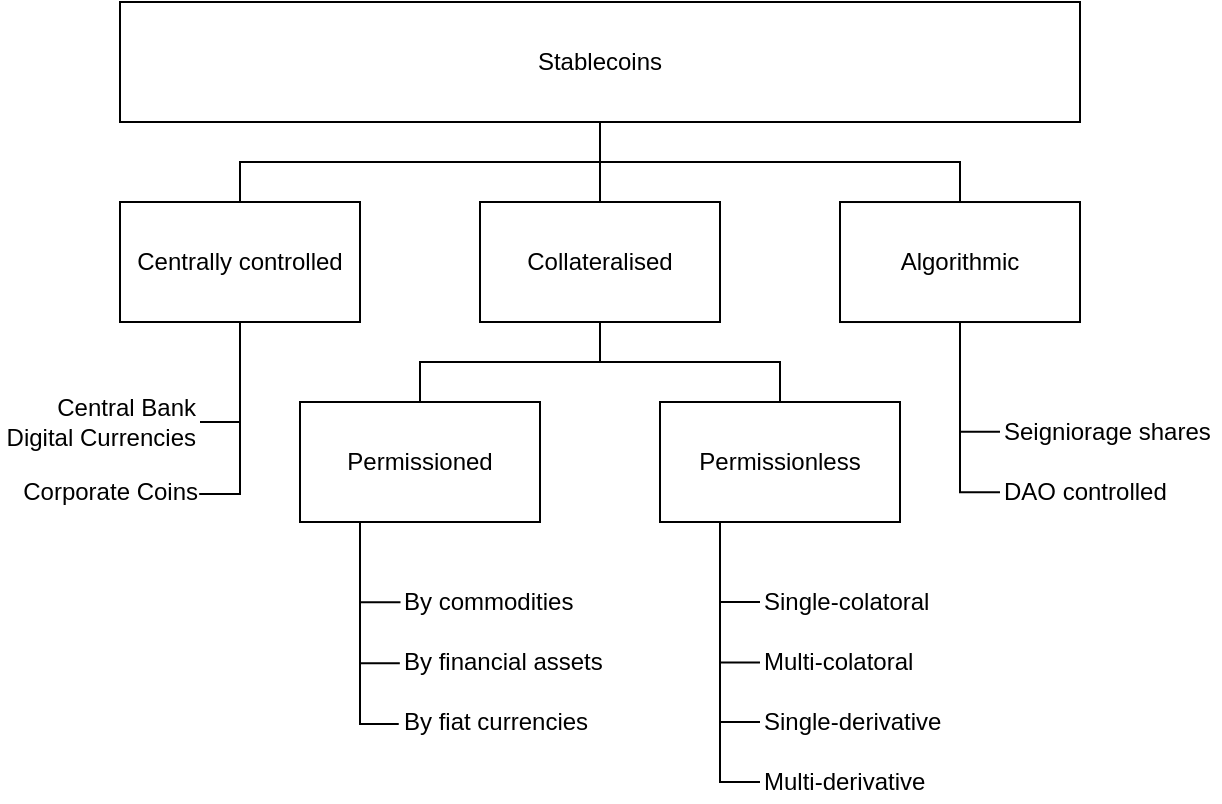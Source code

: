 <mxfile version="14.8.4" type="github">
  <diagram id="N13bFzYinG4LB2TxntSP" name="Page-1">
    <mxGraphModel dx="1412" dy="697" grid="1" gridSize="10" guides="1" tooltips="1" connect="1" arrows="1" fold="1" page="1" pageScale="1" pageWidth="850" pageHeight="1100" math="0" shadow="0">
      <root>
        <mxCell id="0" />
        <mxCell id="1" parent="0" />
        <mxCell id="s-KJNOldX9j6S-8tBvY--27" style="edgeStyle=orthogonalEdgeStyle;rounded=0;orthogonalLoop=1;jettySize=auto;html=1;entryX=0.5;entryY=0;entryDx=0;entryDy=0;endArrow=none;endFill=0;" parent="1" source="s-KJNOldX9j6S-8tBvY--1" target="s-KJNOldX9j6S-8tBvY--6" edge="1">
          <mxGeometry relative="1" as="geometry" />
        </mxCell>
        <mxCell id="s-KJNOldX9j6S-8tBvY--29" style="edgeStyle=orthogonalEdgeStyle;rounded=0;orthogonalLoop=1;jettySize=auto;html=1;endArrow=none;endFill=0;exitX=0.5;exitY=1;exitDx=0;exitDy=0;" parent="1" source="s-KJNOldX9j6S-8tBvY--1" target="s-KJNOldX9j6S-8tBvY--3" edge="1">
          <mxGeometry relative="1" as="geometry" />
        </mxCell>
        <mxCell id="s-KJNOldX9j6S-8tBvY--30" style="edgeStyle=orthogonalEdgeStyle;rounded=0;orthogonalLoop=1;jettySize=auto;html=1;entryX=0.5;entryY=0;entryDx=0;entryDy=0;endArrow=none;endFill=0;exitX=0.5;exitY=1;exitDx=0;exitDy=0;" parent="1" source="s-KJNOldX9j6S-8tBvY--1" target="s-KJNOldX9j6S-8tBvY--7" edge="1">
          <mxGeometry relative="1" as="geometry" />
        </mxCell>
        <mxCell id="s-KJNOldX9j6S-8tBvY--1" value="Stablecoins" style="rounded=0;whiteSpace=wrap;html=1;" parent="1" vertex="1">
          <mxGeometry x="110" y="130" width="480" height="60" as="geometry" />
        </mxCell>
        <mxCell id="GlD-1lXpTiAxiUlu8F3E-10" style="edgeStyle=orthogonalEdgeStyle;rounded=0;orthogonalLoop=1;jettySize=auto;html=1;exitX=0.5;exitY=1;exitDx=0;exitDy=0;entryX=1;entryY=0.5;entryDx=0;entryDy=0;endArrow=none;endFill=0;" parent="1" source="s-KJNOldX9j6S-8tBvY--3" target="GlD-1lXpTiAxiUlu8F3E-8" edge="1">
          <mxGeometry relative="1" as="geometry" />
        </mxCell>
        <mxCell id="GlD-1lXpTiAxiUlu8F3E-11" style="edgeStyle=orthogonalEdgeStyle;rounded=0;orthogonalLoop=1;jettySize=auto;html=1;exitX=0.5;exitY=1;exitDx=0;exitDy=0;entryX=0.996;entryY=0.544;entryDx=0;entryDy=0;entryPerimeter=0;endArrow=none;endFill=0;" parent="1" source="s-KJNOldX9j6S-8tBvY--3" target="GlD-1lXpTiAxiUlu8F3E-9" edge="1">
          <mxGeometry relative="1" as="geometry" />
        </mxCell>
        <mxCell id="s-KJNOldX9j6S-8tBvY--3" value="Centrally controlled" style="rounded=0;whiteSpace=wrap;html=1;" parent="1" vertex="1">
          <mxGeometry x="110" y="230" width="120" height="60" as="geometry" />
        </mxCell>
        <mxCell id="s-KJNOldX9j6S-8tBvY--33" style="edgeStyle=orthogonalEdgeStyle;rounded=0;orthogonalLoop=1;jettySize=auto;html=1;exitX=0.25;exitY=1;exitDx=0;exitDy=0;entryX=-0.001;entryY=0.506;entryDx=0;entryDy=0;entryPerimeter=0;endArrow=none;endFill=0;" parent="1" source="s-KJNOldX9j6S-8tBvY--4" target="s-KJNOldX9j6S-8tBvY--18" edge="1">
          <mxGeometry relative="1" as="geometry" />
        </mxCell>
        <mxCell id="s-KJNOldX9j6S-8tBvY--34" style="edgeStyle=orthogonalEdgeStyle;rounded=0;orthogonalLoop=1;jettySize=auto;html=1;exitX=0.25;exitY=1;exitDx=0;exitDy=0;entryX=-0.004;entryY=0.519;entryDx=0;entryDy=0;entryPerimeter=0;endArrow=none;endFill=0;" parent="1" source="s-KJNOldX9j6S-8tBvY--4" target="s-KJNOldX9j6S-8tBvY--20" edge="1">
          <mxGeometry relative="1" as="geometry" />
        </mxCell>
        <mxCell id="s-KJNOldX9j6S-8tBvY--35" style="edgeStyle=orthogonalEdgeStyle;rounded=0;orthogonalLoop=1;jettySize=auto;html=1;exitX=0.25;exitY=1;exitDx=0;exitDy=0;entryX=-0.009;entryY=0.55;entryDx=0;entryDy=0;entryPerimeter=0;endArrow=none;endFill=0;" parent="1" source="s-KJNOldX9j6S-8tBvY--4" target="s-KJNOldX9j6S-8tBvY--19" edge="1">
          <mxGeometry relative="1" as="geometry" />
        </mxCell>
        <mxCell id="s-KJNOldX9j6S-8tBvY--4" value="Permissioned" style="rounded=0;whiteSpace=wrap;html=1;" parent="1" vertex="1">
          <mxGeometry x="200" y="330" width="120" height="60" as="geometry" />
        </mxCell>
        <mxCell id="s-KJNOldX9j6S-8tBvY--37" style="edgeStyle=orthogonalEdgeStyle;rounded=0;orthogonalLoop=1;jettySize=auto;html=1;exitX=0.25;exitY=1;exitDx=0;exitDy=0;entryX=0;entryY=0.5;entryDx=0;entryDy=0;endArrow=none;endFill=0;" parent="1" source="s-KJNOldX9j6S-8tBvY--5" target="s-KJNOldX9j6S-8tBvY--15" edge="1">
          <mxGeometry relative="1" as="geometry" />
        </mxCell>
        <mxCell id="s-KJNOldX9j6S-8tBvY--38" style="edgeStyle=orthogonalEdgeStyle;rounded=0;orthogonalLoop=1;jettySize=auto;html=1;exitX=0.25;exitY=1;exitDx=0;exitDy=0;entryX=0;entryY=0.5;entryDx=0;entryDy=0;endArrow=none;endFill=0;" parent="1" source="s-KJNOldX9j6S-8tBvY--5" target="s-KJNOldX9j6S-8tBvY--16" edge="1">
          <mxGeometry relative="1" as="geometry" />
        </mxCell>
        <mxCell id="GlD-1lXpTiAxiUlu8F3E-3" style="edgeStyle=orthogonalEdgeStyle;rounded=0;orthogonalLoop=1;jettySize=auto;html=1;exitX=0.25;exitY=1;exitDx=0;exitDy=0;entryX=0;entryY=0.5;entryDx=0;entryDy=0;endArrow=none;endFill=0;" parent="1" source="s-KJNOldX9j6S-8tBvY--5" target="GlD-1lXpTiAxiUlu8F3E-1" edge="1">
          <mxGeometry relative="1" as="geometry" />
        </mxCell>
        <mxCell id="GlD-1lXpTiAxiUlu8F3E-4" style="edgeStyle=orthogonalEdgeStyle;rounded=0;orthogonalLoop=1;jettySize=auto;html=1;exitX=0.25;exitY=1;exitDx=0;exitDy=0;entryX=0;entryY=0.5;entryDx=0;entryDy=0;endArrow=none;endFill=0;" parent="1" source="s-KJNOldX9j6S-8tBvY--5" target="GlD-1lXpTiAxiUlu8F3E-2" edge="1">
          <mxGeometry relative="1" as="geometry" />
        </mxCell>
        <mxCell id="s-KJNOldX9j6S-8tBvY--5" value="Permissionless" style="rounded=0;whiteSpace=wrap;html=1;" parent="1" vertex="1">
          <mxGeometry x="380" y="330" width="120" height="60" as="geometry" />
        </mxCell>
        <mxCell id="s-KJNOldX9j6S-8tBvY--31" style="edgeStyle=orthogonalEdgeStyle;rounded=0;orthogonalLoop=1;jettySize=auto;html=1;exitX=0.5;exitY=1;exitDx=0;exitDy=0;entryX=0.5;entryY=0;entryDx=0;entryDy=0;endArrow=none;endFill=0;" parent="1" source="s-KJNOldX9j6S-8tBvY--6" target="s-KJNOldX9j6S-8tBvY--4" edge="1">
          <mxGeometry relative="1" as="geometry" />
        </mxCell>
        <mxCell id="s-KJNOldX9j6S-8tBvY--32" style="edgeStyle=orthogonalEdgeStyle;rounded=0;orthogonalLoop=1;jettySize=auto;html=1;exitX=0.5;exitY=1;exitDx=0;exitDy=0;entryX=0.5;entryY=0;entryDx=0;entryDy=0;endArrow=none;endFill=0;" parent="1" source="s-KJNOldX9j6S-8tBvY--6" target="s-KJNOldX9j6S-8tBvY--5" edge="1">
          <mxGeometry relative="1" as="geometry" />
        </mxCell>
        <mxCell id="s-KJNOldX9j6S-8tBvY--6" value="Collateralised" style="rounded=0;whiteSpace=wrap;html=1;" parent="1" vertex="1">
          <mxGeometry x="290" y="230" width="120" height="60" as="geometry" />
        </mxCell>
        <mxCell id="s-KJNOldX9j6S-8tBvY--7" value="Algorithmic" style="rounded=0;whiteSpace=wrap;html=1;" parent="1" vertex="1">
          <mxGeometry x="470" y="230.01" width="120" height="60" as="geometry" />
        </mxCell>
        <mxCell id="s-KJNOldX9j6S-8tBvY--15" value="Single-colatoral" style="text;html=1;strokeColor=none;fillColor=none;align=left;verticalAlign=middle;whiteSpace=wrap;rounded=0;" parent="1" vertex="1">
          <mxGeometry x="430" y="420" width="100" height="20" as="geometry" />
        </mxCell>
        <mxCell id="s-KJNOldX9j6S-8tBvY--16" value="Multi-colatoral" style="text;html=1;strokeColor=none;fillColor=none;align=left;verticalAlign=middle;whiteSpace=wrap;rounded=0;" parent="1" vertex="1">
          <mxGeometry x="430" y="450.23" width="100" height="20" as="geometry" />
        </mxCell>
        <mxCell id="s-KJNOldX9j6S-8tBvY--18" value="By commodities" style="text;html=1;align=left;verticalAlign=middle;resizable=0;points=[];autosize=1;strokeColor=none;" parent="1" vertex="1">
          <mxGeometry x="250.36" y="420" width="100" height="20" as="geometry" />
        </mxCell>
        <mxCell id="s-KJNOldX9j6S-8tBvY--19" value="By fiat currencies" style="text;html=1;align=left;verticalAlign=middle;resizable=0;points=[];autosize=1;strokeColor=none;" parent="1" vertex="1">
          <mxGeometry x="250.36" y="480" width="110" height="20" as="geometry" />
        </mxCell>
        <mxCell id="s-KJNOldX9j6S-8tBvY--20" value="By financial assets" style="text;html=1;align=left;verticalAlign=middle;resizable=0;points=[];autosize=1;strokeColor=none;" parent="1" vertex="1">
          <mxGeometry x="250.36" y="450.23" width="110" height="20" as="geometry" />
        </mxCell>
        <mxCell id="GlD-1lXpTiAxiUlu8F3E-5" style="edgeStyle=orthogonalEdgeStyle;rounded=0;orthogonalLoop=1;jettySize=auto;html=1;exitX=0;exitY=0.5;exitDx=0;exitDy=0;entryX=0.5;entryY=1;entryDx=0;entryDy=0;endArrow=none;endFill=0;" parent="1" source="s-KJNOldX9j6S-8tBvY--39" target="s-KJNOldX9j6S-8tBvY--7" edge="1">
          <mxGeometry relative="1" as="geometry" />
        </mxCell>
        <mxCell id="s-KJNOldX9j6S-8tBvY--39" value="Seigniorage shares" style="text;html=1;strokeColor=none;fillColor=none;align=left;verticalAlign=middle;whiteSpace=wrap;rounded=0;" parent="1" vertex="1">
          <mxGeometry x="550" y="334.89" width="110" height="20" as="geometry" />
        </mxCell>
        <mxCell id="GlD-1lXpTiAxiUlu8F3E-6" style="edgeStyle=orthogonalEdgeStyle;rounded=0;orthogonalLoop=1;jettySize=auto;html=1;exitX=0;exitY=0.5;exitDx=0;exitDy=0;endArrow=none;endFill=0;" parent="1" source="s-KJNOldX9j6S-8tBvY--40" edge="1">
          <mxGeometry relative="1" as="geometry">
            <mxPoint x="530" y="290.01" as="targetPoint" />
          </mxGeometry>
        </mxCell>
        <mxCell id="s-KJNOldX9j6S-8tBvY--40" value="DAO controlled" style="text;html=1;strokeColor=none;fillColor=none;align=left;verticalAlign=middle;whiteSpace=wrap;rounded=0;" parent="1" vertex="1">
          <mxGeometry x="550" y="365.12" width="100" height="20" as="geometry" />
        </mxCell>
        <mxCell id="GlD-1lXpTiAxiUlu8F3E-1" value="Single-derivative" style="text;html=1;strokeColor=none;fillColor=none;align=left;verticalAlign=middle;whiteSpace=wrap;rounded=0;" parent="1" vertex="1">
          <mxGeometry x="430" y="480" width="100" height="20" as="geometry" />
        </mxCell>
        <mxCell id="GlD-1lXpTiAxiUlu8F3E-2" value="Multi-derivative" style="text;html=1;strokeColor=none;fillColor=none;align=left;verticalAlign=middle;whiteSpace=wrap;rounded=0;" parent="1" vertex="1">
          <mxGeometry x="430" y="510" width="100" height="20" as="geometry" />
        </mxCell>
        <mxCell id="GlD-1lXpTiAxiUlu8F3E-8" value="Central Bank Digital Currencies" style="text;html=1;strokeColor=none;fillColor=none;align=right;verticalAlign=middle;whiteSpace=wrap;rounded=0;" parent="1" vertex="1">
          <mxGeometry x="50" y="330" width="100" height="20" as="geometry" />
        </mxCell>
        <mxCell id="GlD-1lXpTiAxiUlu8F3E-9" value="Corporate Coins" style="text;html=1;align=right;verticalAlign=middle;resizable=0;points=[];autosize=1;strokeColor=none;" parent="1" vertex="1">
          <mxGeometry x="50" y="365.12" width="100" height="20" as="geometry" />
        </mxCell>
      </root>
    </mxGraphModel>
  </diagram>
</mxfile>
